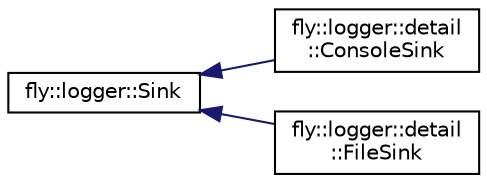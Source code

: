 digraph "Graphical Class Hierarchy"
{
 // LATEX_PDF_SIZE
  edge [fontname="Helvetica",fontsize="10",labelfontname="Helvetica",labelfontsize="10"];
  node [fontname="Helvetica",fontsize="10",shape=record];
  rankdir="LR";
  Node0 [label="fly::logger::Sink",height=0.2,width=0.4,color="black", fillcolor="white", style="filled",URL="$classfly_1_1logger_1_1_sink.html",tooltip=" "];
  Node0 -> Node1 [dir="back",color="midnightblue",fontsize="10",style="solid",fontname="Helvetica"];
  Node1 [label="fly::logger::detail\l::ConsoleSink",height=0.2,width=0.4,color="black", fillcolor="white", style="filled",URL="$classfly_1_1logger_1_1detail_1_1_console_sink.html",tooltip=" "];
  Node0 -> Node2 [dir="back",color="midnightblue",fontsize="10",style="solid",fontname="Helvetica"];
  Node2 [label="fly::logger::detail\l::FileSink",height=0.2,width=0.4,color="black", fillcolor="white", style="filled",URL="$classfly_1_1logger_1_1detail_1_1_file_sink.html",tooltip=" "];
}

